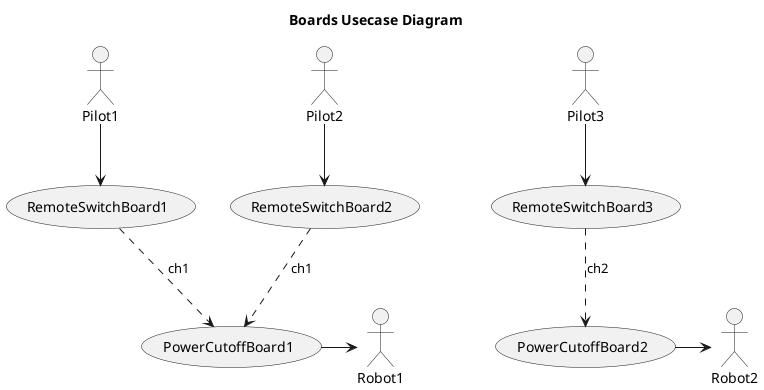 @startuml
title Boards Usecase Diagram
(PowerCutoffBoard1) as PowerCutoffBoard1
(PowerCutoffBoard2) as PowerCutoffBoard2
(RemoteSwitchBoard1) as RemoteSwitchBoard1
(RemoteSwitchBoard2) as RemoteSwitchBoard2
(RemoteSwitchBoard3) as RemoteSwitchBoard3
:Pilot1: as Pilot1
:Pilot2: as Pilot2
:Pilot3: as Pilot3
:Robot1: as Robot1
:Robot2: as Robot2
Pilot1 -down-> RemoteSwitchBoard1
Pilot2 -down-> RemoteSwitchBoard2
RemoteSwitchBoard1 .down.> PowerCutoffBoard1 : ch1
RemoteSwitchBoard2 .down.> PowerCutoffBoard1 : ch1
PowerCutoffBoard1 -> Robot1

Pilot3 -down-> RemoteSwitchBoard3
RemoteSwitchBoard3 .down.> PowerCutoffBoard2 : ch2
PowerCutoffBoard2 -> Robot2
@enduml